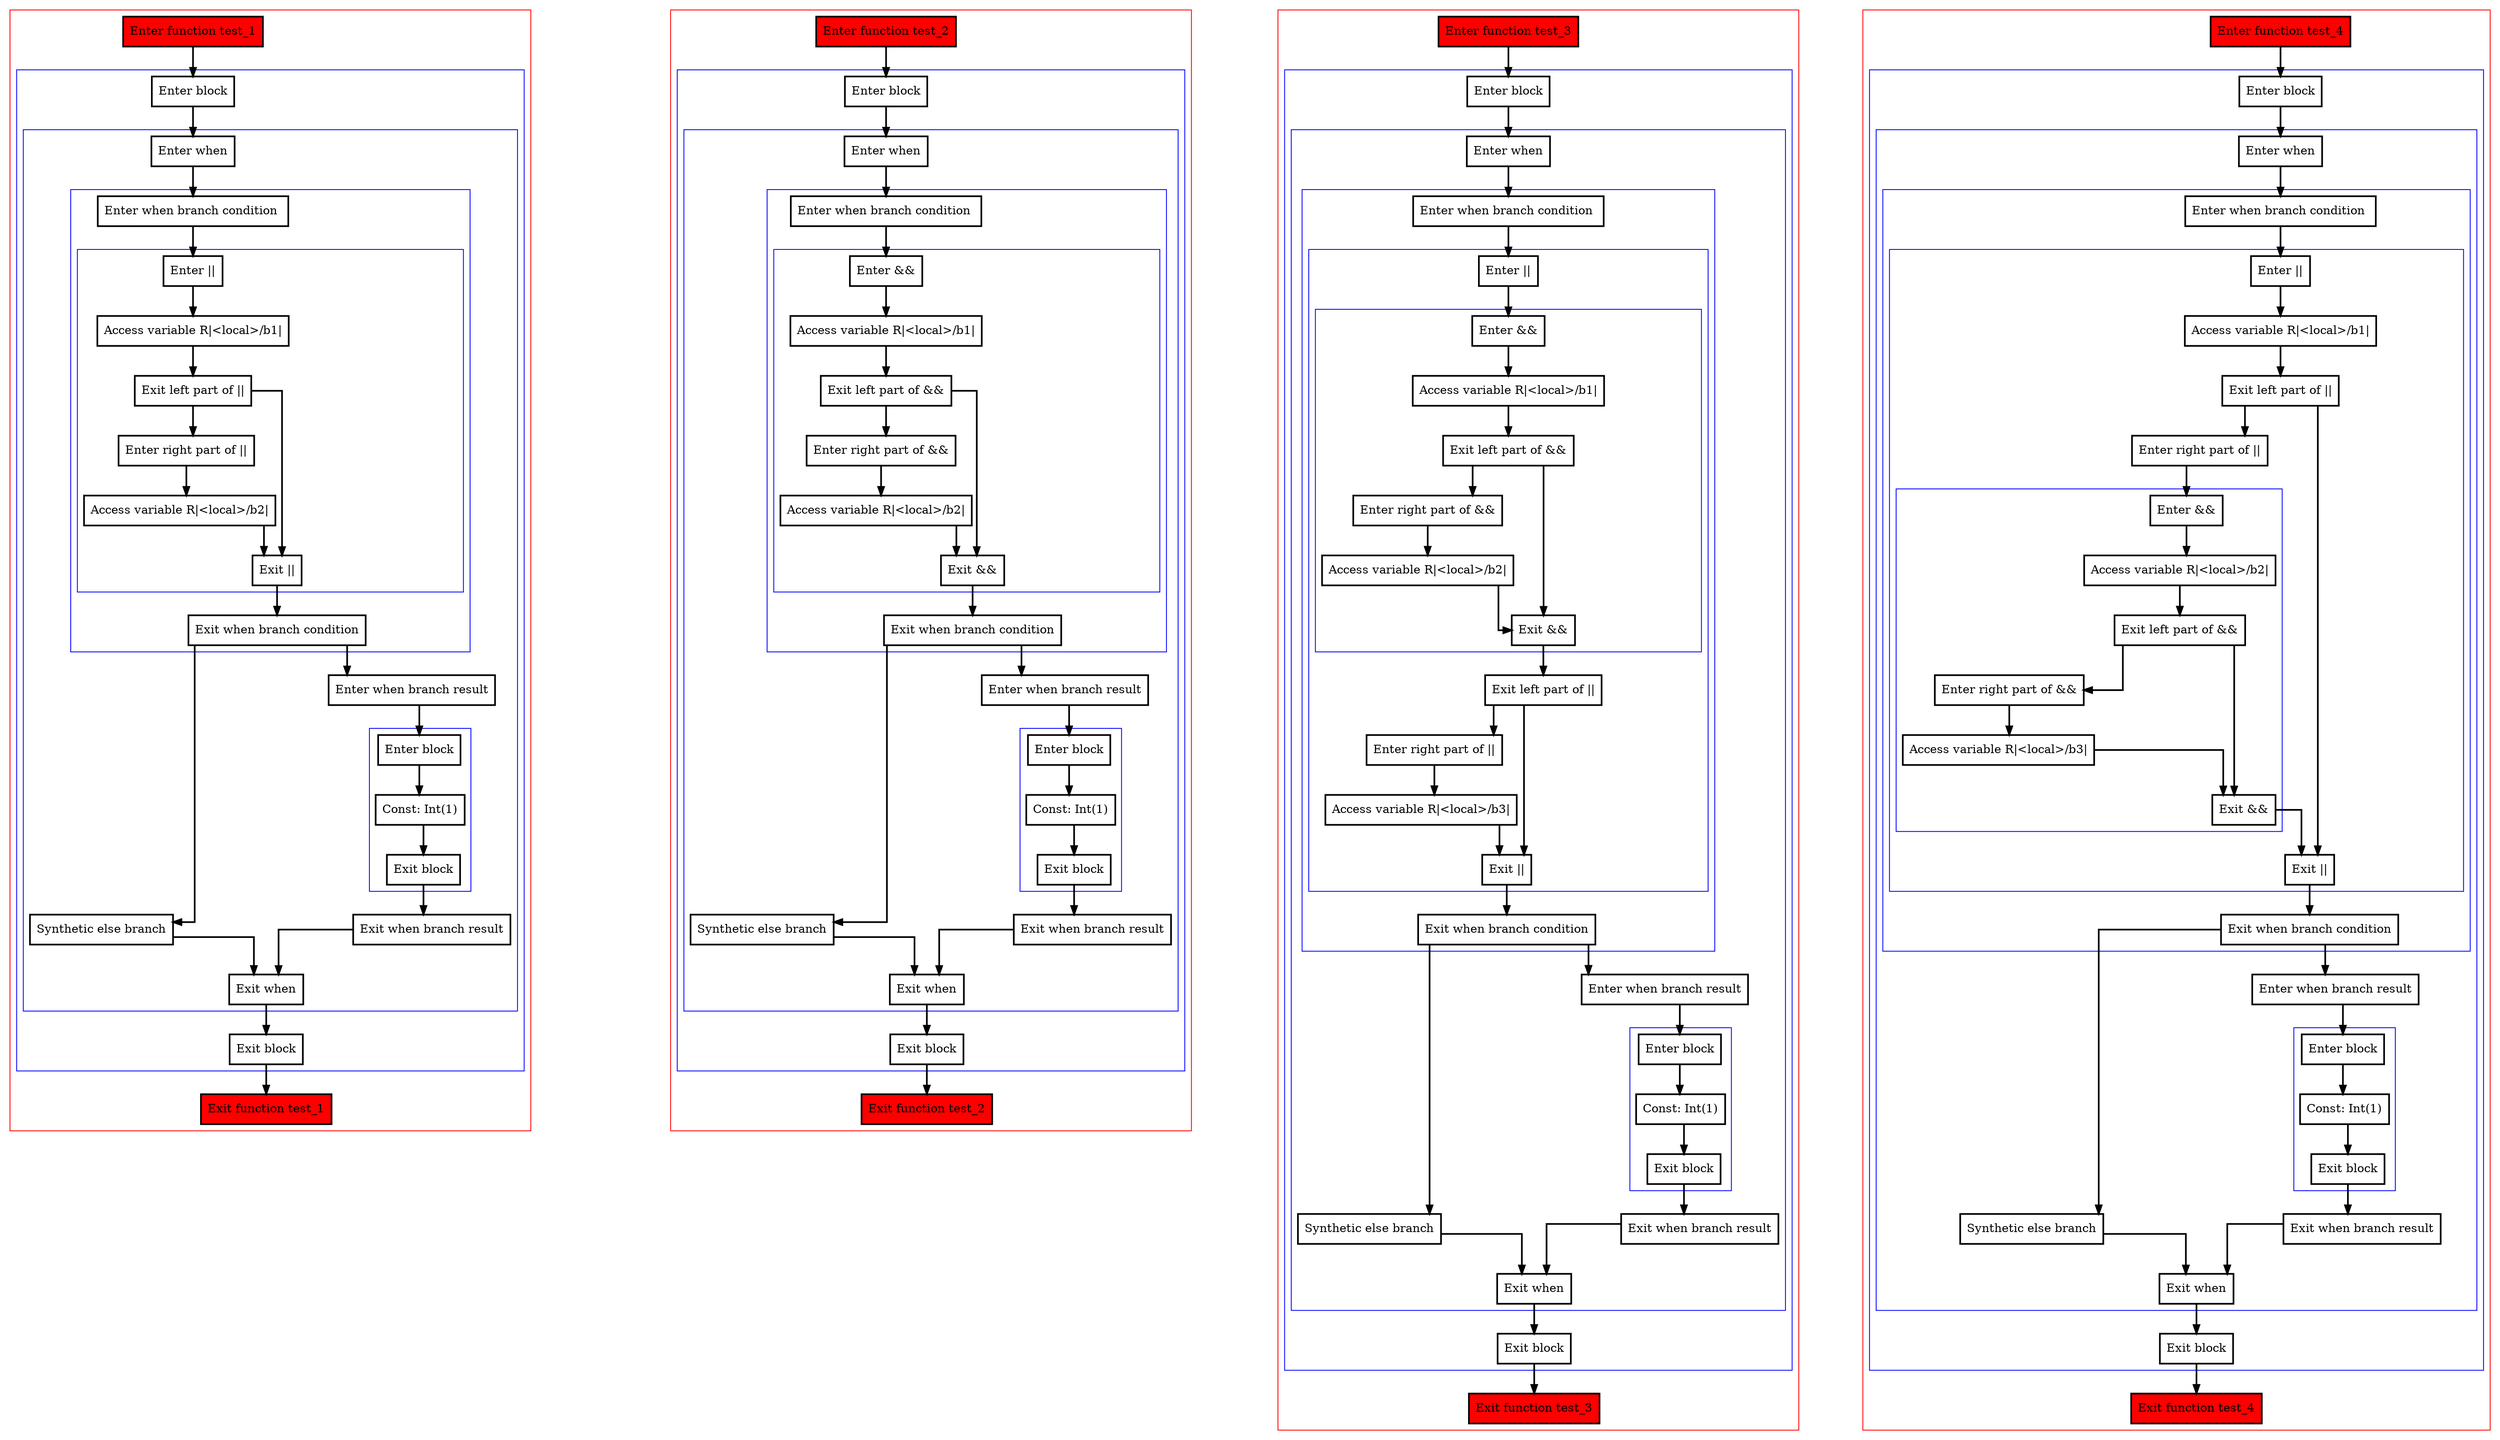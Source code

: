 digraph binaryOperations_kt {
  graph [splines=ortho nodesep=3]
  node [shape=box penwidth=2]
  edge [penwidth=2]

  subgraph cluster_0 {
    color=red
    0 [label="Enter function test_1" style="filled" fillcolor=red];
    subgraph cluster_1 {
      color=blue
      1 [label="Enter block"];
      subgraph cluster_2 {
        color=blue
        2 [label="Enter when"];
        subgraph cluster_3 {
          color=blue
          3 [label="Enter when branch condition "];
          subgraph cluster_4 {
            color=blue
            4 [label="Enter ||"];
            5 [label="Access variable R|<local>/b1|"];
            6 [label="Exit left part of ||"];
            7 [label="Enter right part of ||"];
            8 [label="Access variable R|<local>/b2|"];
            9 [label="Exit ||"];
          }
          10 [label="Exit when branch condition"];
        }
        11 [label="Synthetic else branch"];
        12 [label="Enter when branch result"];
        subgraph cluster_5 {
          color=blue
          13 [label="Enter block"];
          14 [label="Const: Int(1)"];
          15 [label="Exit block"];
        }
        16 [label="Exit when branch result"];
        17 [label="Exit when"];
      }
      18 [label="Exit block"];
    }
    19 [label="Exit function test_1" style="filled" fillcolor=red];
  }

  0 -> {1};
  1 -> {2};
  2 -> {3};
  3 -> {4};
  4 -> {5};
  5 -> {6};
  6 -> {9 7};
  7 -> {8};
  8 -> {9};
  9 -> {10};
  10 -> {12 11};
  11 -> {17};
  12 -> {13};
  13 -> {14};
  14 -> {15};
  15 -> {16};
  16 -> {17};
  17 -> {18};
  18 -> {19};

  subgraph cluster_6 {
    color=red
    20 [label="Enter function test_2" style="filled" fillcolor=red];
    subgraph cluster_7 {
      color=blue
      21 [label="Enter block"];
      subgraph cluster_8 {
        color=blue
        22 [label="Enter when"];
        subgraph cluster_9 {
          color=blue
          23 [label="Enter when branch condition "];
          subgraph cluster_10 {
            color=blue
            24 [label="Enter &&"];
            25 [label="Access variable R|<local>/b1|"];
            26 [label="Exit left part of &&"];
            27 [label="Enter right part of &&"];
            28 [label="Access variable R|<local>/b2|"];
            29 [label="Exit &&"];
          }
          30 [label="Exit when branch condition"];
        }
        31 [label="Synthetic else branch"];
        32 [label="Enter when branch result"];
        subgraph cluster_11 {
          color=blue
          33 [label="Enter block"];
          34 [label="Const: Int(1)"];
          35 [label="Exit block"];
        }
        36 [label="Exit when branch result"];
        37 [label="Exit when"];
      }
      38 [label="Exit block"];
    }
    39 [label="Exit function test_2" style="filled" fillcolor=red];
  }

  20 -> {21};
  21 -> {22};
  22 -> {23};
  23 -> {24};
  24 -> {25};
  25 -> {26};
  26 -> {29 27};
  27 -> {28};
  28 -> {29};
  29 -> {30};
  30 -> {32 31};
  31 -> {37};
  32 -> {33};
  33 -> {34};
  34 -> {35};
  35 -> {36};
  36 -> {37};
  37 -> {38};
  38 -> {39};

  subgraph cluster_12 {
    color=red
    40 [label="Enter function test_3" style="filled" fillcolor=red];
    subgraph cluster_13 {
      color=blue
      41 [label="Enter block"];
      subgraph cluster_14 {
        color=blue
        42 [label="Enter when"];
        subgraph cluster_15 {
          color=blue
          43 [label="Enter when branch condition "];
          subgraph cluster_16 {
            color=blue
            44 [label="Enter ||"];
            subgraph cluster_17 {
              color=blue
              45 [label="Enter &&"];
              46 [label="Access variable R|<local>/b1|"];
              47 [label="Exit left part of &&"];
              48 [label="Enter right part of &&"];
              49 [label="Access variable R|<local>/b2|"];
              50 [label="Exit &&"];
            }
            51 [label="Exit left part of ||"];
            52 [label="Enter right part of ||"];
            53 [label="Access variable R|<local>/b3|"];
            54 [label="Exit ||"];
          }
          55 [label="Exit when branch condition"];
        }
        56 [label="Synthetic else branch"];
        57 [label="Enter when branch result"];
        subgraph cluster_18 {
          color=blue
          58 [label="Enter block"];
          59 [label="Const: Int(1)"];
          60 [label="Exit block"];
        }
        61 [label="Exit when branch result"];
        62 [label="Exit when"];
      }
      63 [label="Exit block"];
    }
    64 [label="Exit function test_3" style="filled" fillcolor=red];
  }

  40 -> {41};
  41 -> {42};
  42 -> {43};
  43 -> {44};
  44 -> {45};
  45 -> {46};
  46 -> {47};
  47 -> {50 48};
  48 -> {49};
  49 -> {50};
  50 -> {51};
  51 -> {54 52};
  52 -> {53};
  53 -> {54};
  54 -> {55};
  55 -> {57 56};
  56 -> {62};
  57 -> {58};
  58 -> {59};
  59 -> {60};
  60 -> {61};
  61 -> {62};
  62 -> {63};
  63 -> {64};

  subgraph cluster_19 {
    color=red
    65 [label="Enter function test_4" style="filled" fillcolor=red];
    subgraph cluster_20 {
      color=blue
      66 [label="Enter block"];
      subgraph cluster_21 {
        color=blue
        67 [label="Enter when"];
        subgraph cluster_22 {
          color=blue
          68 [label="Enter when branch condition "];
          subgraph cluster_23 {
            color=blue
            69 [label="Enter ||"];
            70 [label="Access variable R|<local>/b1|"];
            71 [label="Exit left part of ||"];
            72 [label="Enter right part of ||"];
            subgraph cluster_24 {
              color=blue
              73 [label="Enter &&"];
              74 [label="Access variable R|<local>/b2|"];
              75 [label="Exit left part of &&"];
              76 [label="Enter right part of &&"];
              77 [label="Access variable R|<local>/b3|"];
              78 [label="Exit &&"];
            }
            79 [label="Exit ||"];
          }
          80 [label="Exit when branch condition"];
        }
        81 [label="Synthetic else branch"];
        82 [label="Enter when branch result"];
        subgraph cluster_25 {
          color=blue
          83 [label="Enter block"];
          84 [label="Const: Int(1)"];
          85 [label="Exit block"];
        }
        86 [label="Exit when branch result"];
        87 [label="Exit when"];
      }
      88 [label="Exit block"];
    }
    89 [label="Exit function test_4" style="filled" fillcolor=red];
  }

  65 -> {66};
  66 -> {67};
  67 -> {68};
  68 -> {69};
  69 -> {70};
  70 -> {71};
  71 -> {79 72};
  72 -> {73};
  73 -> {74};
  74 -> {75};
  75 -> {78 76};
  76 -> {77};
  77 -> {78};
  78 -> {79};
  79 -> {80};
  80 -> {82 81};
  81 -> {87};
  82 -> {83};
  83 -> {84};
  84 -> {85};
  85 -> {86};
  86 -> {87};
  87 -> {88};
  88 -> {89};

}
